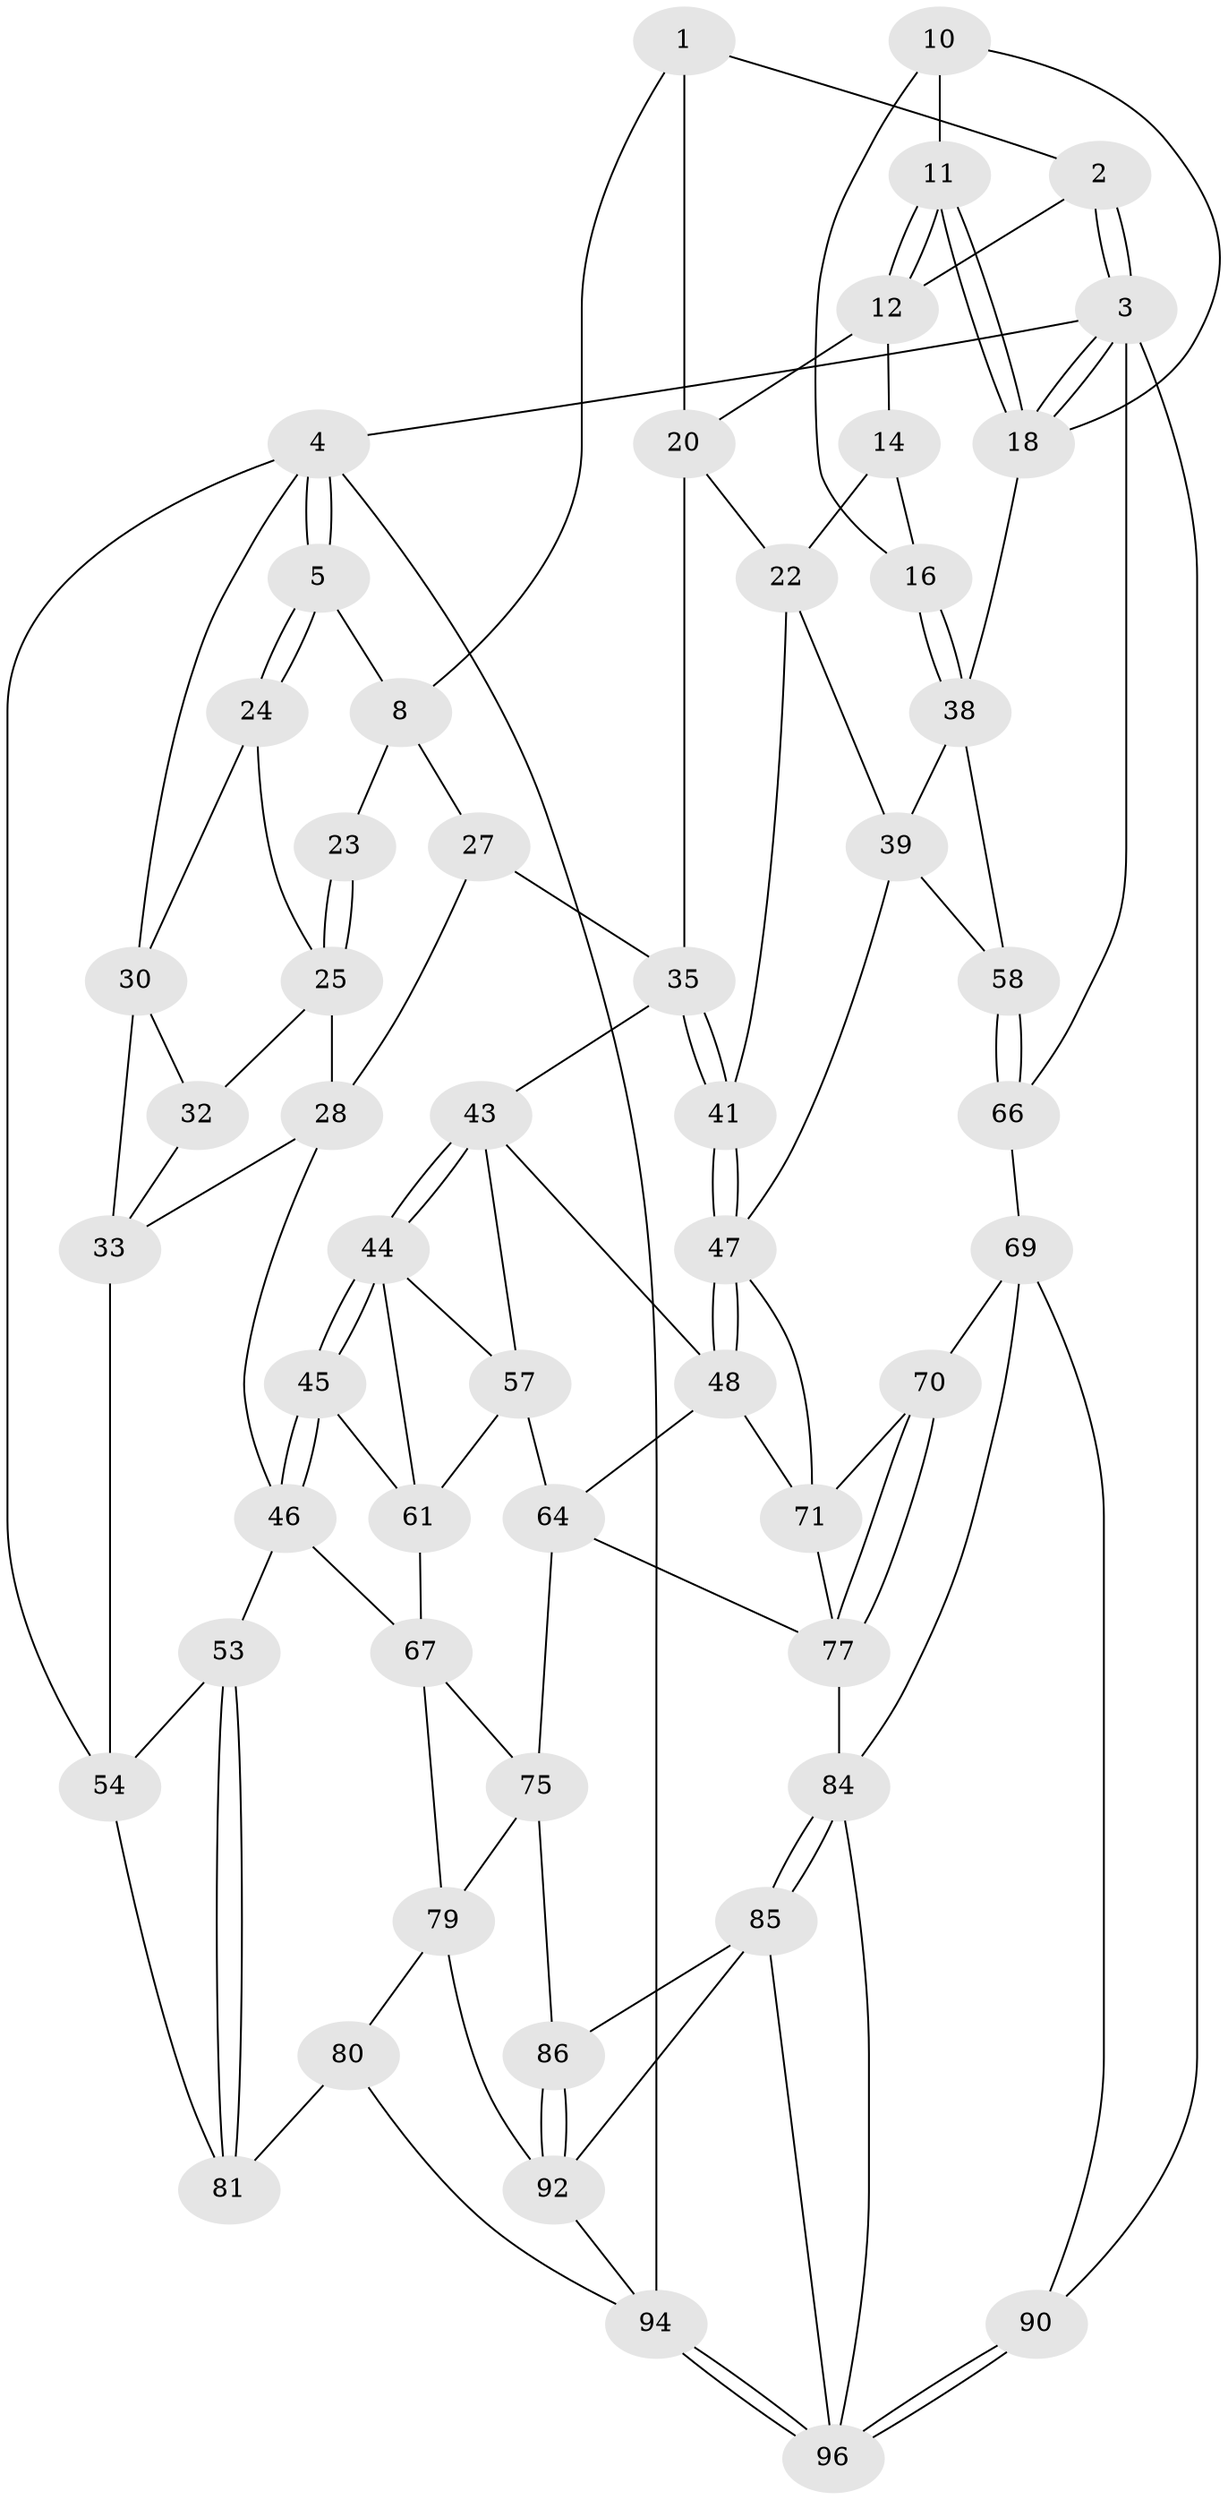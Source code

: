 // Generated by graph-tools (version 1.1) at 2025/52/02/27/25 19:52:37]
// undirected, 55 vertices, 121 edges
graph export_dot {
graph [start="1"]
  node [color=gray90,style=filled];
  1 [pos="+0.5070208372496655+0",super="+7"];
  2 [pos="+0.6240345018022991+0"];
  3 [pos="+1+0",super="+65"];
  4 [pos="+0+0",super="+73"];
  5 [pos="+0+0",super="+6"];
  8 [pos="+0.35744511039889615+0.12057325160580616",super="+9"];
  10 [pos="+0.9106492071639107+0.09955079424277395",super="+15"];
  11 [pos="+0.9163716324900357+0.027703453500222377"];
  12 [pos="+0.6404437111303172+0",super="+13"];
  14 [pos="+0.8371163752575276+0.08285667875126766",super="+17"];
  16 [pos="+0.9048684329156635+0.24788260618756905"];
  18 [pos="+1+0",super="+19"];
  20 [pos="+0.6712506411427281+0.18737572859632629",super="+21"];
  22 [pos="+0.8142776170403534+0.26197725785603254",super="+40"];
  23 [pos="+0.2767291862024593+0.06965144257665298"];
  24 [pos="+0.08260262078616686+0.0735511027920081",super="+26"];
  25 [pos="+0.20855425157805588+0.16188109834428147",super="+29"];
  27 [pos="+0.32056562421954266+0.2692665589236827"];
  28 [pos="+0.24000827063906996+0.329598334735211",super="+37"];
  30 [pos="+0.07925493926495411+0.18204726327212126",super="+31"];
  32 [pos="+0.07886578758705434+0.21293469832497688"];
  33 [pos="+0+0.3985811474383419",super="+34"];
  35 [pos="+0.5389479428336625+0.3294826281316139",super="+36"];
  38 [pos="+0.9099640027925269+0.41798952786796545",super="+42"];
  39 [pos="+0.8401448622364478+0.4406267231114866",super="+50"];
  41 [pos="+0.6458556512205677+0.4028737732850385"];
  43 [pos="+0.5074977645941555+0.3696541858304611",super="+49"];
  44 [pos="+0.28176787742312076+0.44912148000548857",super="+56"];
  45 [pos="+0.25075502557382295+0.4541171103497488"];
  46 [pos="+0.2506411292253157+0.45410036441697527",super="+52"];
  47 [pos="+0.6836610644488998+0.46150549859859324",super="+51"];
  48 [pos="+0.5982805760254833+0.5803503316326276",super="+63"];
  53 [pos="+0.12808260813246217+0.6006654129751504"];
  54 [pos="+0.09688751095481563+0.6096668120769313",super="+55"];
  57 [pos="+0.4639542074920948+0.5174308570776055",super="+60"];
  58 [pos="+1+0.5721172808050127",super="+59"];
  61 [pos="+0.3841309695729054+0.5983439248768624",super="+62"];
  64 [pos="+0.5001983522616886+0.6153592109666232",super="+74"];
  66 [pos="+1+0.6864744625330235",super="+68"];
  67 [pos="+0.35946897306026165+0.6385237415325992",super="+76"];
  69 [pos="+0.8738523958149552+0.7127335590821545",super="+88"];
  70 [pos="+0.7910491721521921+0.6467303349254289"];
  71 [pos="+0.7753743106402167+0.576301220240991",super="+72"];
  75 [pos="+0.47132630781974094+0.7086999122420792",super="+82"];
  77 [pos="+0.6637119635785576+0.7407157242206522",super="+78"];
  79 [pos="+0.29842111989430303+0.735947652020129",super="+83"];
  80 [pos="+0.27923944691899777+0.7338996722844707",super="+91"];
  81 [pos="+0.2644521647092618+0.7239218984983422",super="+87"];
  84 [pos="+0.6689804522154567+0.7806818066178889",super="+89"];
  85 [pos="+0.6326015387486651+0.8311173386512506",super="+98"];
  86 [pos="+0.5304240565035772+0.7875728800392789"];
  90 [pos="+1+1"];
  92 [pos="+0.4049344394131341+0.8998135203257539",super="+93"];
  94 [pos="+0.3993257443569153+1",super="+95"];
  96 [pos="+1+1",super="+97"];
  1 -- 2;
  1 -- 8;
  1 -- 20;
  2 -- 3;
  2 -- 3;
  2 -- 12;
  3 -- 4 [weight=2];
  3 -- 18;
  3 -- 18;
  3 -- 66;
  3 -- 90;
  4 -- 5;
  4 -- 5;
  4 -- 54;
  4 -- 30;
  4 -- 94;
  5 -- 24;
  5 -- 24;
  5 -- 8;
  8 -- 27;
  8 -- 23;
  10 -- 11;
  10 -- 16;
  10 -- 18;
  11 -- 12;
  11 -- 12;
  11 -- 18;
  11 -- 18;
  12 -- 20;
  12 -- 14;
  14 -- 16;
  14 -- 22;
  16 -- 38;
  16 -- 38;
  18 -- 38;
  20 -- 22;
  20 -- 35;
  22 -- 41;
  22 -- 39;
  23 -- 25;
  23 -- 25;
  24 -- 25;
  24 -- 30;
  25 -- 32;
  25 -- 28;
  27 -- 28;
  27 -- 35;
  28 -- 46;
  28 -- 33;
  30 -- 32;
  30 -- 33;
  32 -- 33;
  33 -- 54;
  35 -- 41;
  35 -- 41;
  35 -- 43;
  38 -- 39;
  38 -- 58;
  39 -- 47;
  39 -- 58;
  41 -- 47;
  41 -- 47;
  43 -- 44;
  43 -- 44;
  43 -- 48;
  43 -- 57;
  44 -- 45;
  44 -- 45;
  44 -- 57;
  44 -- 61;
  45 -- 46;
  45 -- 46;
  45 -- 61;
  46 -- 67;
  46 -- 53;
  47 -- 48;
  47 -- 48;
  47 -- 71;
  48 -- 64;
  48 -- 71;
  53 -- 54;
  53 -- 81;
  53 -- 81;
  54 -- 81;
  57 -- 64;
  57 -- 61;
  58 -- 66 [weight=2];
  58 -- 66;
  61 -- 67;
  64 -- 75;
  64 -- 77;
  66 -- 69;
  67 -- 75;
  67 -- 79;
  69 -- 70;
  69 -- 90;
  69 -- 84;
  70 -- 71;
  70 -- 77;
  70 -- 77;
  71 -- 77;
  75 -- 86;
  75 -- 79;
  77 -- 84;
  79 -- 80;
  79 -- 92;
  80 -- 81 [weight=2];
  80 -- 94;
  84 -- 85;
  84 -- 85;
  84 -- 96;
  85 -- 86;
  85 -- 92;
  85 -- 96;
  86 -- 92;
  86 -- 92;
  90 -- 96;
  90 -- 96;
  92 -- 94;
  94 -- 96;
  94 -- 96;
}

